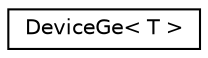 digraph "Graphical Class Hierarchy"
{
  edge [fontname="Helvetica",fontsize="10",labelfontname="Helvetica",labelfontsize="10"];
  node [fontname="Helvetica",fontsize="10",shape=record];
  rankdir="LR";
  Node0 [label="DeviceGe\< T \>",height=0.2,width=0.4,color="black", fillcolor="white", style="filled",URL="$structDeviceGe.html"];
}
